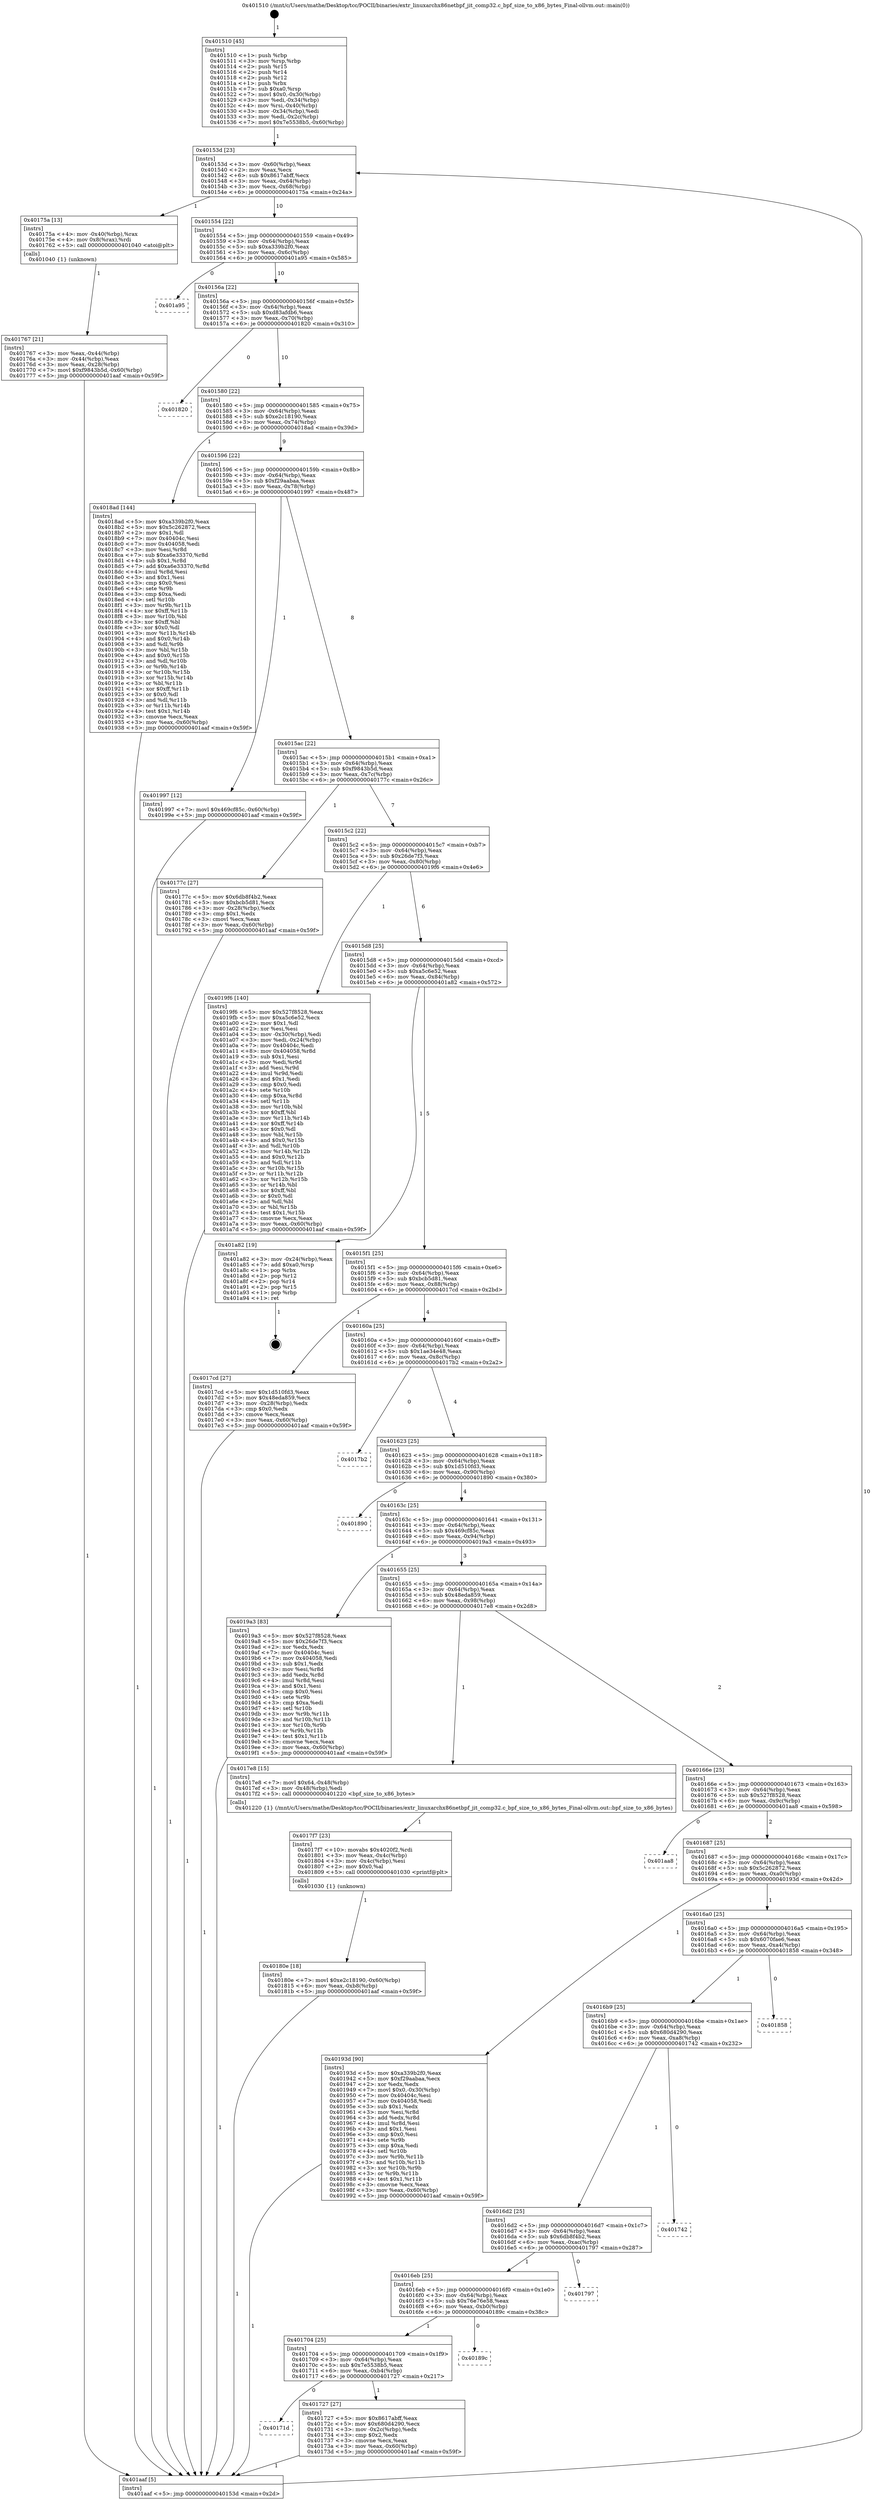 digraph "0x401510" {
  label = "0x401510 (/mnt/c/Users/mathe/Desktop/tcc/POCII/binaries/extr_linuxarchx86netbpf_jit_comp32.c_bpf_size_to_x86_bytes_Final-ollvm.out::main(0))"
  labelloc = "t"
  node[shape=record]

  Entry [label="",width=0.3,height=0.3,shape=circle,fillcolor=black,style=filled]
  "0x40153d" [label="{
     0x40153d [23]\l
     | [instrs]\l
     &nbsp;&nbsp;0x40153d \<+3\>: mov -0x60(%rbp),%eax\l
     &nbsp;&nbsp;0x401540 \<+2\>: mov %eax,%ecx\l
     &nbsp;&nbsp;0x401542 \<+6\>: sub $0x8617abff,%ecx\l
     &nbsp;&nbsp;0x401548 \<+3\>: mov %eax,-0x64(%rbp)\l
     &nbsp;&nbsp;0x40154b \<+3\>: mov %ecx,-0x68(%rbp)\l
     &nbsp;&nbsp;0x40154e \<+6\>: je 000000000040175a \<main+0x24a\>\l
  }"]
  "0x40175a" [label="{
     0x40175a [13]\l
     | [instrs]\l
     &nbsp;&nbsp;0x40175a \<+4\>: mov -0x40(%rbp),%rax\l
     &nbsp;&nbsp;0x40175e \<+4\>: mov 0x8(%rax),%rdi\l
     &nbsp;&nbsp;0x401762 \<+5\>: call 0000000000401040 \<atoi@plt\>\l
     | [calls]\l
     &nbsp;&nbsp;0x401040 \{1\} (unknown)\l
  }"]
  "0x401554" [label="{
     0x401554 [22]\l
     | [instrs]\l
     &nbsp;&nbsp;0x401554 \<+5\>: jmp 0000000000401559 \<main+0x49\>\l
     &nbsp;&nbsp;0x401559 \<+3\>: mov -0x64(%rbp),%eax\l
     &nbsp;&nbsp;0x40155c \<+5\>: sub $0xa339b2f0,%eax\l
     &nbsp;&nbsp;0x401561 \<+3\>: mov %eax,-0x6c(%rbp)\l
     &nbsp;&nbsp;0x401564 \<+6\>: je 0000000000401a95 \<main+0x585\>\l
  }"]
  Exit [label="",width=0.3,height=0.3,shape=circle,fillcolor=black,style=filled,peripheries=2]
  "0x401a95" [label="{
     0x401a95\l
  }", style=dashed]
  "0x40156a" [label="{
     0x40156a [22]\l
     | [instrs]\l
     &nbsp;&nbsp;0x40156a \<+5\>: jmp 000000000040156f \<main+0x5f\>\l
     &nbsp;&nbsp;0x40156f \<+3\>: mov -0x64(%rbp),%eax\l
     &nbsp;&nbsp;0x401572 \<+5\>: sub $0xd83afdb6,%eax\l
     &nbsp;&nbsp;0x401577 \<+3\>: mov %eax,-0x70(%rbp)\l
     &nbsp;&nbsp;0x40157a \<+6\>: je 0000000000401820 \<main+0x310\>\l
  }"]
  "0x40180e" [label="{
     0x40180e [18]\l
     | [instrs]\l
     &nbsp;&nbsp;0x40180e \<+7\>: movl $0xe2c18190,-0x60(%rbp)\l
     &nbsp;&nbsp;0x401815 \<+6\>: mov %eax,-0xb8(%rbp)\l
     &nbsp;&nbsp;0x40181b \<+5\>: jmp 0000000000401aaf \<main+0x59f\>\l
  }"]
  "0x401820" [label="{
     0x401820\l
  }", style=dashed]
  "0x401580" [label="{
     0x401580 [22]\l
     | [instrs]\l
     &nbsp;&nbsp;0x401580 \<+5\>: jmp 0000000000401585 \<main+0x75\>\l
     &nbsp;&nbsp;0x401585 \<+3\>: mov -0x64(%rbp),%eax\l
     &nbsp;&nbsp;0x401588 \<+5\>: sub $0xe2c18190,%eax\l
     &nbsp;&nbsp;0x40158d \<+3\>: mov %eax,-0x74(%rbp)\l
     &nbsp;&nbsp;0x401590 \<+6\>: je 00000000004018ad \<main+0x39d\>\l
  }"]
  "0x4017f7" [label="{
     0x4017f7 [23]\l
     | [instrs]\l
     &nbsp;&nbsp;0x4017f7 \<+10\>: movabs $0x4020f2,%rdi\l
     &nbsp;&nbsp;0x401801 \<+3\>: mov %eax,-0x4c(%rbp)\l
     &nbsp;&nbsp;0x401804 \<+3\>: mov -0x4c(%rbp),%esi\l
     &nbsp;&nbsp;0x401807 \<+2\>: mov $0x0,%al\l
     &nbsp;&nbsp;0x401809 \<+5\>: call 0000000000401030 \<printf@plt\>\l
     | [calls]\l
     &nbsp;&nbsp;0x401030 \{1\} (unknown)\l
  }"]
  "0x4018ad" [label="{
     0x4018ad [144]\l
     | [instrs]\l
     &nbsp;&nbsp;0x4018ad \<+5\>: mov $0xa339b2f0,%eax\l
     &nbsp;&nbsp;0x4018b2 \<+5\>: mov $0x5c262872,%ecx\l
     &nbsp;&nbsp;0x4018b7 \<+2\>: mov $0x1,%dl\l
     &nbsp;&nbsp;0x4018b9 \<+7\>: mov 0x40404c,%esi\l
     &nbsp;&nbsp;0x4018c0 \<+7\>: mov 0x404058,%edi\l
     &nbsp;&nbsp;0x4018c7 \<+3\>: mov %esi,%r8d\l
     &nbsp;&nbsp;0x4018ca \<+7\>: sub $0xa6e33370,%r8d\l
     &nbsp;&nbsp;0x4018d1 \<+4\>: sub $0x1,%r8d\l
     &nbsp;&nbsp;0x4018d5 \<+7\>: add $0xa6e33370,%r8d\l
     &nbsp;&nbsp;0x4018dc \<+4\>: imul %r8d,%esi\l
     &nbsp;&nbsp;0x4018e0 \<+3\>: and $0x1,%esi\l
     &nbsp;&nbsp;0x4018e3 \<+3\>: cmp $0x0,%esi\l
     &nbsp;&nbsp;0x4018e6 \<+4\>: sete %r9b\l
     &nbsp;&nbsp;0x4018ea \<+3\>: cmp $0xa,%edi\l
     &nbsp;&nbsp;0x4018ed \<+4\>: setl %r10b\l
     &nbsp;&nbsp;0x4018f1 \<+3\>: mov %r9b,%r11b\l
     &nbsp;&nbsp;0x4018f4 \<+4\>: xor $0xff,%r11b\l
     &nbsp;&nbsp;0x4018f8 \<+3\>: mov %r10b,%bl\l
     &nbsp;&nbsp;0x4018fb \<+3\>: xor $0xff,%bl\l
     &nbsp;&nbsp;0x4018fe \<+3\>: xor $0x0,%dl\l
     &nbsp;&nbsp;0x401901 \<+3\>: mov %r11b,%r14b\l
     &nbsp;&nbsp;0x401904 \<+4\>: and $0x0,%r14b\l
     &nbsp;&nbsp;0x401908 \<+3\>: and %dl,%r9b\l
     &nbsp;&nbsp;0x40190b \<+3\>: mov %bl,%r15b\l
     &nbsp;&nbsp;0x40190e \<+4\>: and $0x0,%r15b\l
     &nbsp;&nbsp;0x401912 \<+3\>: and %dl,%r10b\l
     &nbsp;&nbsp;0x401915 \<+3\>: or %r9b,%r14b\l
     &nbsp;&nbsp;0x401918 \<+3\>: or %r10b,%r15b\l
     &nbsp;&nbsp;0x40191b \<+3\>: xor %r15b,%r14b\l
     &nbsp;&nbsp;0x40191e \<+3\>: or %bl,%r11b\l
     &nbsp;&nbsp;0x401921 \<+4\>: xor $0xff,%r11b\l
     &nbsp;&nbsp;0x401925 \<+3\>: or $0x0,%dl\l
     &nbsp;&nbsp;0x401928 \<+3\>: and %dl,%r11b\l
     &nbsp;&nbsp;0x40192b \<+3\>: or %r11b,%r14b\l
     &nbsp;&nbsp;0x40192e \<+4\>: test $0x1,%r14b\l
     &nbsp;&nbsp;0x401932 \<+3\>: cmovne %ecx,%eax\l
     &nbsp;&nbsp;0x401935 \<+3\>: mov %eax,-0x60(%rbp)\l
     &nbsp;&nbsp;0x401938 \<+5\>: jmp 0000000000401aaf \<main+0x59f\>\l
  }"]
  "0x401596" [label="{
     0x401596 [22]\l
     | [instrs]\l
     &nbsp;&nbsp;0x401596 \<+5\>: jmp 000000000040159b \<main+0x8b\>\l
     &nbsp;&nbsp;0x40159b \<+3\>: mov -0x64(%rbp),%eax\l
     &nbsp;&nbsp;0x40159e \<+5\>: sub $0xf29aabaa,%eax\l
     &nbsp;&nbsp;0x4015a3 \<+3\>: mov %eax,-0x78(%rbp)\l
     &nbsp;&nbsp;0x4015a6 \<+6\>: je 0000000000401997 \<main+0x487\>\l
  }"]
  "0x401767" [label="{
     0x401767 [21]\l
     | [instrs]\l
     &nbsp;&nbsp;0x401767 \<+3\>: mov %eax,-0x44(%rbp)\l
     &nbsp;&nbsp;0x40176a \<+3\>: mov -0x44(%rbp),%eax\l
     &nbsp;&nbsp;0x40176d \<+3\>: mov %eax,-0x28(%rbp)\l
     &nbsp;&nbsp;0x401770 \<+7\>: movl $0xf9843b5d,-0x60(%rbp)\l
     &nbsp;&nbsp;0x401777 \<+5\>: jmp 0000000000401aaf \<main+0x59f\>\l
  }"]
  "0x401997" [label="{
     0x401997 [12]\l
     | [instrs]\l
     &nbsp;&nbsp;0x401997 \<+7\>: movl $0x469cf85c,-0x60(%rbp)\l
     &nbsp;&nbsp;0x40199e \<+5\>: jmp 0000000000401aaf \<main+0x59f\>\l
  }"]
  "0x4015ac" [label="{
     0x4015ac [22]\l
     | [instrs]\l
     &nbsp;&nbsp;0x4015ac \<+5\>: jmp 00000000004015b1 \<main+0xa1\>\l
     &nbsp;&nbsp;0x4015b1 \<+3\>: mov -0x64(%rbp),%eax\l
     &nbsp;&nbsp;0x4015b4 \<+5\>: sub $0xf9843b5d,%eax\l
     &nbsp;&nbsp;0x4015b9 \<+3\>: mov %eax,-0x7c(%rbp)\l
     &nbsp;&nbsp;0x4015bc \<+6\>: je 000000000040177c \<main+0x26c\>\l
  }"]
  "0x401510" [label="{
     0x401510 [45]\l
     | [instrs]\l
     &nbsp;&nbsp;0x401510 \<+1\>: push %rbp\l
     &nbsp;&nbsp;0x401511 \<+3\>: mov %rsp,%rbp\l
     &nbsp;&nbsp;0x401514 \<+2\>: push %r15\l
     &nbsp;&nbsp;0x401516 \<+2\>: push %r14\l
     &nbsp;&nbsp;0x401518 \<+2\>: push %r12\l
     &nbsp;&nbsp;0x40151a \<+1\>: push %rbx\l
     &nbsp;&nbsp;0x40151b \<+7\>: sub $0xa0,%rsp\l
     &nbsp;&nbsp;0x401522 \<+7\>: movl $0x0,-0x30(%rbp)\l
     &nbsp;&nbsp;0x401529 \<+3\>: mov %edi,-0x34(%rbp)\l
     &nbsp;&nbsp;0x40152c \<+4\>: mov %rsi,-0x40(%rbp)\l
     &nbsp;&nbsp;0x401530 \<+3\>: mov -0x34(%rbp),%edi\l
     &nbsp;&nbsp;0x401533 \<+3\>: mov %edi,-0x2c(%rbp)\l
     &nbsp;&nbsp;0x401536 \<+7\>: movl $0x7e5538b5,-0x60(%rbp)\l
  }"]
  "0x40177c" [label="{
     0x40177c [27]\l
     | [instrs]\l
     &nbsp;&nbsp;0x40177c \<+5\>: mov $0x6db8f4b2,%eax\l
     &nbsp;&nbsp;0x401781 \<+5\>: mov $0xbcb5d81,%ecx\l
     &nbsp;&nbsp;0x401786 \<+3\>: mov -0x28(%rbp),%edx\l
     &nbsp;&nbsp;0x401789 \<+3\>: cmp $0x1,%edx\l
     &nbsp;&nbsp;0x40178c \<+3\>: cmovl %ecx,%eax\l
     &nbsp;&nbsp;0x40178f \<+3\>: mov %eax,-0x60(%rbp)\l
     &nbsp;&nbsp;0x401792 \<+5\>: jmp 0000000000401aaf \<main+0x59f\>\l
  }"]
  "0x4015c2" [label="{
     0x4015c2 [22]\l
     | [instrs]\l
     &nbsp;&nbsp;0x4015c2 \<+5\>: jmp 00000000004015c7 \<main+0xb7\>\l
     &nbsp;&nbsp;0x4015c7 \<+3\>: mov -0x64(%rbp),%eax\l
     &nbsp;&nbsp;0x4015ca \<+5\>: sub $0x26de7f3,%eax\l
     &nbsp;&nbsp;0x4015cf \<+3\>: mov %eax,-0x80(%rbp)\l
     &nbsp;&nbsp;0x4015d2 \<+6\>: je 00000000004019f6 \<main+0x4e6\>\l
  }"]
  "0x401aaf" [label="{
     0x401aaf [5]\l
     | [instrs]\l
     &nbsp;&nbsp;0x401aaf \<+5\>: jmp 000000000040153d \<main+0x2d\>\l
  }"]
  "0x4019f6" [label="{
     0x4019f6 [140]\l
     | [instrs]\l
     &nbsp;&nbsp;0x4019f6 \<+5\>: mov $0x527f8528,%eax\l
     &nbsp;&nbsp;0x4019fb \<+5\>: mov $0xa5c6e52,%ecx\l
     &nbsp;&nbsp;0x401a00 \<+2\>: mov $0x1,%dl\l
     &nbsp;&nbsp;0x401a02 \<+2\>: xor %esi,%esi\l
     &nbsp;&nbsp;0x401a04 \<+3\>: mov -0x30(%rbp),%edi\l
     &nbsp;&nbsp;0x401a07 \<+3\>: mov %edi,-0x24(%rbp)\l
     &nbsp;&nbsp;0x401a0a \<+7\>: mov 0x40404c,%edi\l
     &nbsp;&nbsp;0x401a11 \<+8\>: mov 0x404058,%r8d\l
     &nbsp;&nbsp;0x401a19 \<+3\>: sub $0x1,%esi\l
     &nbsp;&nbsp;0x401a1c \<+3\>: mov %edi,%r9d\l
     &nbsp;&nbsp;0x401a1f \<+3\>: add %esi,%r9d\l
     &nbsp;&nbsp;0x401a22 \<+4\>: imul %r9d,%edi\l
     &nbsp;&nbsp;0x401a26 \<+3\>: and $0x1,%edi\l
     &nbsp;&nbsp;0x401a29 \<+3\>: cmp $0x0,%edi\l
     &nbsp;&nbsp;0x401a2c \<+4\>: sete %r10b\l
     &nbsp;&nbsp;0x401a30 \<+4\>: cmp $0xa,%r8d\l
     &nbsp;&nbsp;0x401a34 \<+4\>: setl %r11b\l
     &nbsp;&nbsp;0x401a38 \<+3\>: mov %r10b,%bl\l
     &nbsp;&nbsp;0x401a3b \<+3\>: xor $0xff,%bl\l
     &nbsp;&nbsp;0x401a3e \<+3\>: mov %r11b,%r14b\l
     &nbsp;&nbsp;0x401a41 \<+4\>: xor $0xff,%r14b\l
     &nbsp;&nbsp;0x401a45 \<+3\>: xor $0x0,%dl\l
     &nbsp;&nbsp;0x401a48 \<+3\>: mov %bl,%r15b\l
     &nbsp;&nbsp;0x401a4b \<+4\>: and $0x0,%r15b\l
     &nbsp;&nbsp;0x401a4f \<+3\>: and %dl,%r10b\l
     &nbsp;&nbsp;0x401a52 \<+3\>: mov %r14b,%r12b\l
     &nbsp;&nbsp;0x401a55 \<+4\>: and $0x0,%r12b\l
     &nbsp;&nbsp;0x401a59 \<+3\>: and %dl,%r11b\l
     &nbsp;&nbsp;0x401a5c \<+3\>: or %r10b,%r15b\l
     &nbsp;&nbsp;0x401a5f \<+3\>: or %r11b,%r12b\l
     &nbsp;&nbsp;0x401a62 \<+3\>: xor %r12b,%r15b\l
     &nbsp;&nbsp;0x401a65 \<+3\>: or %r14b,%bl\l
     &nbsp;&nbsp;0x401a68 \<+3\>: xor $0xff,%bl\l
     &nbsp;&nbsp;0x401a6b \<+3\>: or $0x0,%dl\l
     &nbsp;&nbsp;0x401a6e \<+2\>: and %dl,%bl\l
     &nbsp;&nbsp;0x401a70 \<+3\>: or %bl,%r15b\l
     &nbsp;&nbsp;0x401a73 \<+4\>: test $0x1,%r15b\l
     &nbsp;&nbsp;0x401a77 \<+3\>: cmovne %ecx,%eax\l
     &nbsp;&nbsp;0x401a7a \<+3\>: mov %eax,-0x60(%rbp)\l
     &nbsp;&nbsp;0x401a7d \<+5\>: jmp 0000000000401aaf \<main+0x59f\>\l
  }"]
  "0x4015d8" [label="{
     0x4015d8 [25]\l
     | [instrs]\l
     &nbsp;&nbsp;0x4015d8 \<+5\>: jmp 00000000004015dd \<main+0xcd\>\l
     &nbsp;&nbsp;0x4015dd \<+3\>: mov -0x64(%rbp),%eax\l
     &nbsp;&nbsp;0x4015e0 \<+5\>: sub $0xa5c6e52,%eax\l
     &nbsp;&nbsp;0x4015e5 \<+6\>: mov %eax,-0x84(%rbp)\l
     &nbsp;&nbsp;0x4015eb \<+6\>: je 0000000000401a82 \<main+0x572\>\l
  }"]
  "0x40171d" [label="{
     0x40171d\l
  }", style=dashed]
  "0x401a82" [label="{
     0x401a82 [19]\l
     | [instrs]\l
     &nbsp;&nbsp;0x401a82 \<+3\>: mov -0x24(%rbp),%eax\l
     &nbsp;&nbsp;0x401a85 \<+7\>: add $0xa0,%rsp\l
     &nbsp;&nbsp;0x401a8c \<+1\>: pop %rbx\l
     &nbsp;&nbsp;0x401a8d \<+2\>: pop %r12\l
     &nbsp;&nbsp;0x401a8f \<+2\>: pop %r14\l
     &nbsp;&nbsp;0x401a91 \<+2\>: pop %r15\l
     &nbsp;&nbsp;0x401a93 \<+1\>: pop %rbp\l
     &nbsp;&nbsp;0x401a94 \<+1\>: ret\l
  }"]
  "0x4015f1" [label="{
     0x4015f1 [25]\l
     | [instrs]\l
     &nbsp;&nbsp;0x4015f1 \<+5\>: jmp 00000000004015f6 \<main+0xe6\>\l
     &nbsp;&nbsp;0x4015f6 \<+3\>: mov -0x64(%rbp),%eax\l
     &nbsp;&nbsp;0x4015f9 \<+5\>: sub $0xbcb5d81,%eax\l
     &nbsp;&nbsp;0x4015fe \<+6\>: mov %eax,-0x88(%rbp)\l
     &nbsp;&nbsp;0x401604 \<+6\>: je 00000000004017cd \<main+0x2bd\>\l
  }"]
  "0x401727" [label="{
     0x401727 [27]\l
     | [instrs]\l
     &nbsp;&nbsp;0x401727 \<+5\>: mov $0x8617abff,%eax\l
     &nbsp;&nbsp;0x40172c \<+5\>: mov $0x680d4290,%ecx\l
     &nbsp;&nbsp;0x401731 \<+3\>: mov -0x2c(%rbp),%edx\l
     &nbsp;&nbsp;0x401734 \<+3\>: cmp $0x2,%edx\l
     &nbsp;&nbsp;0x401737 \<+3\>: cmovne %ecx,%eax\l
     &nbsp;&nbsp;0x40173a \<+3\>: mov %eax,-0x60(%rbp)\l
     &nbsp;&nbsp;0x40173d \<+5\>: jmp 0000000000401aaf \<main+0x59f\>\l
  }"]
  "0x4017cd" [label="{
     0x4017cd [27]\l
     | [instrs]\l
     &nbsp;&nbsp;0x4017cd \<+5\>: mov $0x1d510fd3,%eax\l
     &nbsp;&nbsp;0x4017d2 \<+5\>: mov $0x48eda859,%ecx\l
     &nbsp;&nbsp;0x4017d7 \<+3\>: mov -0x28(%rbp),%edx\l
     &nbsp;&nbsp;0x4017da \<+3\>: cmp $0x0,%edx\l
     &nbsp;&nbsp;0x4017dd \<+3\>: cmove %ecx,%eax\l
     &nbsp;&nbsp;0x4017e0 \<+3\>: mov %eax,-0x60(%rbp)\l
     &nbsp;&nbsp;0x4017e3 \<+5\>: jmp 0000000000401aaf \<main+0x59f\>\l
  }"]
  "0x40160a" [label="{
     0x40160a [25]\l
     | [instrs]\l
     &nbsp;&nbsp;0x40160a \<+5\>: jmp 000000000040160f \<main+0xff\>\l
     &nbsp;&nbsp;0x40160f \<+3\>: mov -0x64(%rbp),%eax\l
     &nbsp;&nbsp;0x401612 \<+5\>: sub $0x1ae34e48,%eax\l
     &nbsp;&nbsp;0x401617 \<+6\>: mov %eax,-0x8c(%rbp)\l
     &nbsp;&nbsp;0x40161d \<+6\>: je 00000000004017b2 \<main+0x2a2\>\l
  }"]
  "0x401704" [label="{
     0x401704 [25]\l
     | [instrs]\l
     &nbsp;&nbsp;0x401704 \<+5\>: jmp 0000000000401709 \<main+0x1f9\>\l
     &nbsp;&nbsp;0x401709 \<+3\>: mov -0x64(%rbp),%eax\l
     &nbsp;&nbsp;0x40170c \<+5\>: sub $0x7e5538b5,%eax\l
     &nbsp;&nbsp;0x401711 \<+6\>: mov %eax,-0xb4(%rbp)\l
     &nbsp;&nbsp;0x401717 \<+6\>: je 0000000000401727 \<main+0x217\>\l
  }"]
  "0x4017b2" [label="{
     0x4017b2\l
  }", style=dashed]
  "0x401623" [label="{
     0x401623 [25]\l
     | [instrs]\l
     &nbsp;&nbsp;0x401623 \<+5\>: jmp 0000000000401628 \<main+0x118\>\l
     &nbsp;&nbsp;0x401628 \<+3\>: mov -0x64(%rbp),%eax\l
     &nbsp;&nbsp;0x40162b \<+5\>: sub $0x1d510fd3,%eax\l
     &nbsp;&nbsp;0x401630 \<+6\>: mov %eax,-0x90(%rbp)\l
     &nbsp;&nbsp;0x401636 \<+6\>: je 0000000000401890 \<main+0x380\>\l
  }"]
  "0x40189c" [label="{
     0x40189c\l
  }", style=dashed]
  "0x401890" [label="{
     0x401890\l
  }", style=dashed]
  "0x40163c" [label="{
     0x40163c [25]\l
     | [instrs]\l
     &nbsp;&nbsp;0x40163c \<+5\>: jmp 0000000000401641 \<main+0x131\>\l
     &nbsp;&nbsp;0x401641 \<+3\>: mov -0x64(%rbp),%eax\l
     &nbsp;&nbsp;0x401644 \<+5\>: sub $0x469cf85c,%eax\l
     &nbsp;&nbsp;0x401649 \<+6\>: mov %eax,-0x94(%rbp)\l
     &nbsp;&nbsp;0x40164f \<+6\>: je 00000000004019a3 \<main+0x493\>\l
  }"]
  "0x4016eb" [label="{
     0x4016eb [25]\l
     | [instrs]\l
     &nbsp;&nbsp;0x4016eb \<+5\>: jmp 00000000004016f0 \<main+0x1e0\>\l
     &nbsp;&nbsp;0x4016f0 \<+3\>: mov -0x64(%rbp),%eax\l
     &nbsp;&nbsp;0x4016f3 \<+5\>: sub $0x76e76e58,%eax\l
     &nbsp;&nbsp;0x4016f8 \<+6\>: mov %eax,-0xb0(%rbp)\l
     &nbsp;&nbsp;0x4016fe \<+6\>: je 000000000040189c \<main+0x38c\>\l
  }"]
  "0x4019a3" [label="{
     0x4019a3 [83]\l
     | [instrs]\l
     &nbsp;&nbsp;0x4019a3 \<+5\>: mov $0x527f8528,%eax\l
     &nbsp;&nbsp;0x4019a8 \<+5\>: mov $0x26de7f3,%ecx\l
     &nbsp;&nbsp;0x4019ad \<+2\>: xor %edx,%edx\l
     &nbsp;&nbsp;0x4019af \<+7\>: mov 0x40404c,%esi\l
     &nbsp;&nbsp;0x4019b6 \<+7\>: mov 0x404058,%edi\l
     &nbsp;&nbsp;0x4019bd \<+3\>: sub $0x1,%edx\l
     &nbsp;&nbsp;0x4019c0 \<+3\>: mov %esi,%r8d\l
     &nbsp;&nbsp;0x4019c3 \<+3\>: add %edx,%r8d\l
     &nbsp;&nbsp;0x4019c6 \<+4\>: imul %r8d,%esi\l
     &nbsp;&nbsp;0x4019ca \<+3\>: and $0x1,%esi\l
     &nbsp;&nbsp;0x4019cd \<+3\>: cmp $0x0,%esi\l
     &nbsp;&nbsp;0x4019d0 \<+4\>: sete %r9b\l
     &nbsp;&nbsp;0x4019d4 \<+3\>: cmp $0xa,%edi\l
     &nbsp;&nbsp;0x4019d7 \<+4\>: setl %r10b\l
     &nbsp;&nbsp;0x4019db \<+3\>: mov %r9b,%r11b\l
     &nbsp;&nbsp;0x4019de \<+3\>: and %r10b,%r11b\l
     &nbsp;&nbsp;0x4019e1 \<+3\>: xor %r10b,%r9b\l
     &nbsp;&nbsp;0x4019e4 \<+3\>: or %r9b,%r11b\l
     &nbsp;&nbsp;0x4019e7 \<+4\>: test $0x1,%r11b\l
     &nbsp;&nbsp;0x4019eb \<+3\>: cmovne %ecx,%eax\l
     &nbsp;&nbsp;0x4019ee \<+3\>: mov %eax,-0x60(%rbp)\l
     &nbsp;&nbsp;0x4019f1 \<+5\>: jmp 0000000000401aaf \<main+0x59f\>\l
  }"]
  "0x401655" [label="{
     0x401655 [25]\l
     | [instrs]\l
     &nbsp;&nbsp;0x401655 \<+5\>: jmp 000000000040165a \<main+0x14a\>\l
     &nbsp;&nbsp;0x40165a \<+3\>: mov -0x64(%rbp),%eax\l
     &nbsp;&nbsp;0x40165d \<+5\>: sub $0x48eda859,%eax\l
     &nbsp;&nbsp;0x401662 \<+6\>: mov %eax,-0x98(%rbp)\l
     &nbsp;&nbsp;0x401668 \<+6\>: je 00000000004017e8 \<main+0x2d8\>\l
  }"]
  "0x401797" [label="{
     0x401797\l
  }", style=dashed]
  "0x4017e8" [label="{
     0x4017e8 [15]\l
     | [instrs]\l
     &nbsp;&nbsp;0x4017e8 \<+7\>: movl $0x64,-0x48(%rbp)\l
     &nbsp;&nbsp;0x4017ef \<+3\>: mov -0x48(%rbp),%edi\l
     &nbsp;&nbsp;0x4017f2 \<+5\>: call 0000000000401220 \<bpf_size_to_x86_bytes\>\l
     | [calls]\l
     &nbsp;&nbsp;0x401220 \{1\} (/mnt/c/Users/mathe/Desktop/tcc/POCII/binaries/extr_linuxarchx86netbpf_jit_comp32.c_bpf_size_to_x86_bytes_Final-ollvm.out::bpf_size_to_x86_bytes)\l
  }"]
  "0x40166e" [label="{
     0x40166e [25]\l
     | [instrs]\l
     &nbsp;&nbsp;0x40166e \<+5\>: jmp 0000000000401673 \<main+0x163\>\l
     &nbsp;&nbsp;0x401673 \<+3\>: mov -0x64(%rbp),%eax\l
     &nbsp;&nbsp;0x401676 \<+5\>: sub $0x527f8528,%eax\l
     &nbsp;&nbsp;0x40167b \<+6\>: mov %eax,-0x9c(%rbp)\l
     &nbsp;&nbsp;0x401681 \<+6\>: je 0000000000401aa8 \<main+0x598\>\l
  }"]
  "0x4016d2" [label="{
     0x4016d2 [25]\l
     | [instrs]\l
     &nbsp;&nbsp;0x4016d2 \<+5\>: jmp 00000000004016d7 \<main+0x1c7\>\l
     &nbsp;&nbsp;0x4016d7 \<+3\>: mov -0x64(%rbp),%eax\l
     &nbsp;&nbsp;0x4016da \<+5\>: sub $0x6db8f4b2,%eax\l
     &nbsp;&nbsp;0x4016df \<+6\>: mov %eax,-0xac(%rbp)\l
     &nbsp;&nbsp;0x4016e5 \<+6\>: je 0000000000401797 \<main+0x287\>\l
  }"]
  "0x401aa8" [label="{
     0x401aa8\l
  }", style=dashed]
  "0x401687" [label="{
     0x401687 [25]\l
     | [instrs]\l
     &nbsp;&nbsp;0x401687 \<+5\>: jmp 000000000040168c \<main+0x17c\>\l
     &nbsp;&nbsp;0x40168c \<+3\>: mov -0x64(%rbp),%eax\l
     &nbsp;&nbsp;0x40168f \<+5\>: sub $0x5c262872,%eax\l
     &nbsp;&nbsp;0x401694 \<+6\>: mov %eax,-0xa0(%rbp)\l
     &nbsp;&nbsp;0x40169a \<+6\>: je 000000000040193d \<main+0x42d\>\l
  }"]
  "0x401742" [label="{
     0x401742\l
  }", style=dashed]
  "0x40193d" [label="{
     0x40193d [90]\l
     | [instrs]\l
     &nbsp;&nbsp;0x40193d \<+5\>: mov $0xa339b2f0,%eax\l
     &nbsp;&nbsp;0x401942 \<+5\>: mov $0xf29aabaa,%ecx\l
     &nbsp;&nbsp;0x401947 \<+2\>: xor %edx,%edx\l
     &nbsp;&nbsp;0x401949 \<+7\>: movl $0x0,-0x30(%rbp)\l
     &nbsp;&nbsp;0x401950 \<+7\>: mov 0x40404c,%esi\l
     &nbsp;&nbsp;0x401957 \<+7\>: mov 0x404058,%edi\l
     &nbsp;&nbsp;0x40195e \<+3\>: sub $0x1,%edx\l
     &nbsp;&nbsp;0x401961 \<+3\>: mov %esi,%r8d\l
     &nbsp;&nbsp;0x401964 \<+3\>: add %edx,%r8d\l
     &nbsp;&nbsp;0x401967 \<+4\>: imul %r8d,%esi\l
     &nbsp;&nbsp;0x40196b \<+3\>: and $0x1,%esi\l
     &nbsp;&nbsp;0x40196e \<+3\>: cmp $0x0,%esi\l
     &nbsp;&nbsp;0x401971 \<+4\>: sete %r9b\l
     &nbsp;&nbsp;0x401975 \<+3\>: cmp $0xa,%edi\l
     &nbsp;&nbsp;0x401978 \<+4\>: setl %r10b\l
     &nbsp;&nbsp;0x40197c \<+3\>: mov %r9b,%r11b\l
     &nbsp;&nbsp;0x40197f \<+3\>: and %r10b,%r11b\l
     &nbsp;&nbsp;0x401982 \<+3\>: xor %r10b,%r9b\l
     &nbsp;&nbsp;0x401985 \<+3\>: or %r9b,%r11b\l
     &nbsp;&nbsp;0x401988 \<+4\>: test $0x1,%r11b\l
     &nbsp;&nbsp;0x40198c \<+3\>: cmovne %ecx,%eax\l
     &nbsp;&nbsp;0x40198f \<+3\>: mov %eax,-0x60(%rbp)\l
     &nbsp;&nbsp;0x401992 \<+5\>: jmp 0000000000401aaf \<main+0x59f\>\l
  }"]
  "0x4016a0" [label="{
     0x4016a0 [25]\l
     | [instrs]\l
     &nbsp;&nbsp;0x4016a0 \<+5\>: jmp 00000000004016a5 \<main+0x195\>\l
     &nbsp;&nbsp;0x4016a5 \<+3\>: mov -0x64(%rbp),%eax\l
     &nbsp;&nbsp;0x4016a8 \<+5\>: sub $0x6070fae6,%eax\l
     &nbsp;&nbsp;0x4016ad \<+6\>: mov %eax,-0xa4(%rbp)\l
     &nbsp;&nbsp;0x4016b3 \<+6\>: je 0000000000401858 \<main+0x348\>\l
  }"]
  "0x4016b9" [label="{
     0x4016b9 [25]\l
     | [instrs]\l
     &nbsp;&nbsp;0x4016b9 \<+5\>: jmp 00000000004016be \<main+0x1ae\>\l
     &nbsp;&nbsp;0x4016be \<+3\>: mov -0x64(%rbp),%eax\l
     &nbsp;&nbsp;0x4016c1 \<+5\>: sub $0x680d4290,%eax\l
     &nbsp;&nbsp;0x4016c6 \<+6\>: mov %eax,-0xa8(%rbp)\l
     &nbsp;&nbsp;0x4016cc \<+6\>: je 0000000000401742 \<main+0x232\>\l
  }"]
  "0x401858" [label="{
     0x401858\l
  }", style=dashed]
  Entry -> "0x401510" [label=" 1"]
  "0x40153d" -> "0x40175a" [label=" 1"]
  "0x40153d" -> "0x401554" [label=" 10"]
  "0x401a82" -> Exit [label=" 1"]
  "0x401554" -> "0x401a95" [label=" 0"]
  "0x401554" -> "0x40156a" [label=" 10"]
  "0x4019f6" -> "0x401aaf" [label=" 1"]
  "0x40156a" -> "0x401820" [label=" 0"]
  "0x40156a" -> "0x401580" [label=" 10"]
  "0x4019a3" -> "0x401aaf" [label=" 1"]
  "0x401580" -> "0x4018ad" [label=" 1"]
  "0x401580" -> "0x401596" [label=" 9"]
  "0x401997" -> "0x401aaf" [label=" 1"]
  "0x401596" -> "0x401997" [label=" 1"]
  "0x401596" -> "0x4015ac" [label=" 8"]
  "0x40193d" -> "0x401aaf" [label=" 1"]
  "0x4015ac" -> "0x40177c" [label=" 1"]
  "0x4015ac" -> "0x4015c2" [label=" 7"]
  "0x4018ad" -> "0x401aaf" [label=" 1"]
  "0x4015c2" -> "0x4019f6" [label=" 1"]
  "0x4015c2" -> "0x4015d8" [label=" 6"]
  "0x40180e" -> "0x401aaf" [label=" 1"]
  "0x4015d8" -> "0x401a82" [label=" 1"]
  "0x4015d8" -> "0x4015f1" [label=" 5"]
  "0x4017f7" -> "0x40180e" [label=" 1"]
  "0x4015f1" -> "0x4017cd" [label=" 1"]
  "0x4015f1" -> "0x40160a" [label=" 4"]
  "0x4017e8" -> "0x4017f7" [label=" 1"]
  "0x40160a" -> "0x4017b2" [label=" 0"]
  "0x40160a" -> "0x401623" [label=" 4"]
  "0x40177c" -> "0x401aaf" [label=" 1"]
  "0x401623" -> "0x401890" [label=" 0"]
  "0x401623" -> "0x40163c" [label=" 4"]
  "0x401767" -> "0x401aaf" [label=" 1"]
  "0x40163c" -> "0x4019a3" [label=" 1"]
  "0x40163c" -> "0x401655" [label=" 3"]
  "0x401aaf" -> "0x40153d" [label=" 10"]
  "0x401655" -> "0x4017e8" [label=" 1"]
  "0x401655" -> "0x40166e" [label=" 2"]
  "0x401510" -> "0x40153d" [label=" 1"]
  "0x40166e" -> "0x401aa8" [label=" 0"]
  "0x40166e" -> "0x401687" [label=" 2"]
  "0x401704" -> "0x40171d" [label=" 0"]
  "0x401687" -> "0x40193d" [label=" 1"]
  "0x401687" -> "0x4016a0" [label=" 1"]
  "0x401704" -> "0x401727" [label=" 1"]
  "0x4016a0" -> "0x401858" [label=" 0"]
  "0x4016a0" -> "0x4016b9" [label=" 1"]
  "0x4017cd" -> "0x401aaf" [label=" 1"]
  "0x4016b9" -> "0x401742" [label=" 0"]
  "0x4016b9" -> "0x4016d2" [label=" 1"]
  "0x401727" -> "0x401aaf" [label=" 1"]
  "0x4016d2" -> "0x401797" [label=" 0"]
  "0x4016d2" -> "0x4016eb" [label=" 1"]
  "0x40175a" -> "0x401767" [label=" 1"]
  "0x4016eb" -> "0x40189c" [label=" 0"]
  "0x4016eb" -> "0x401704" [label=" 1"]
}
